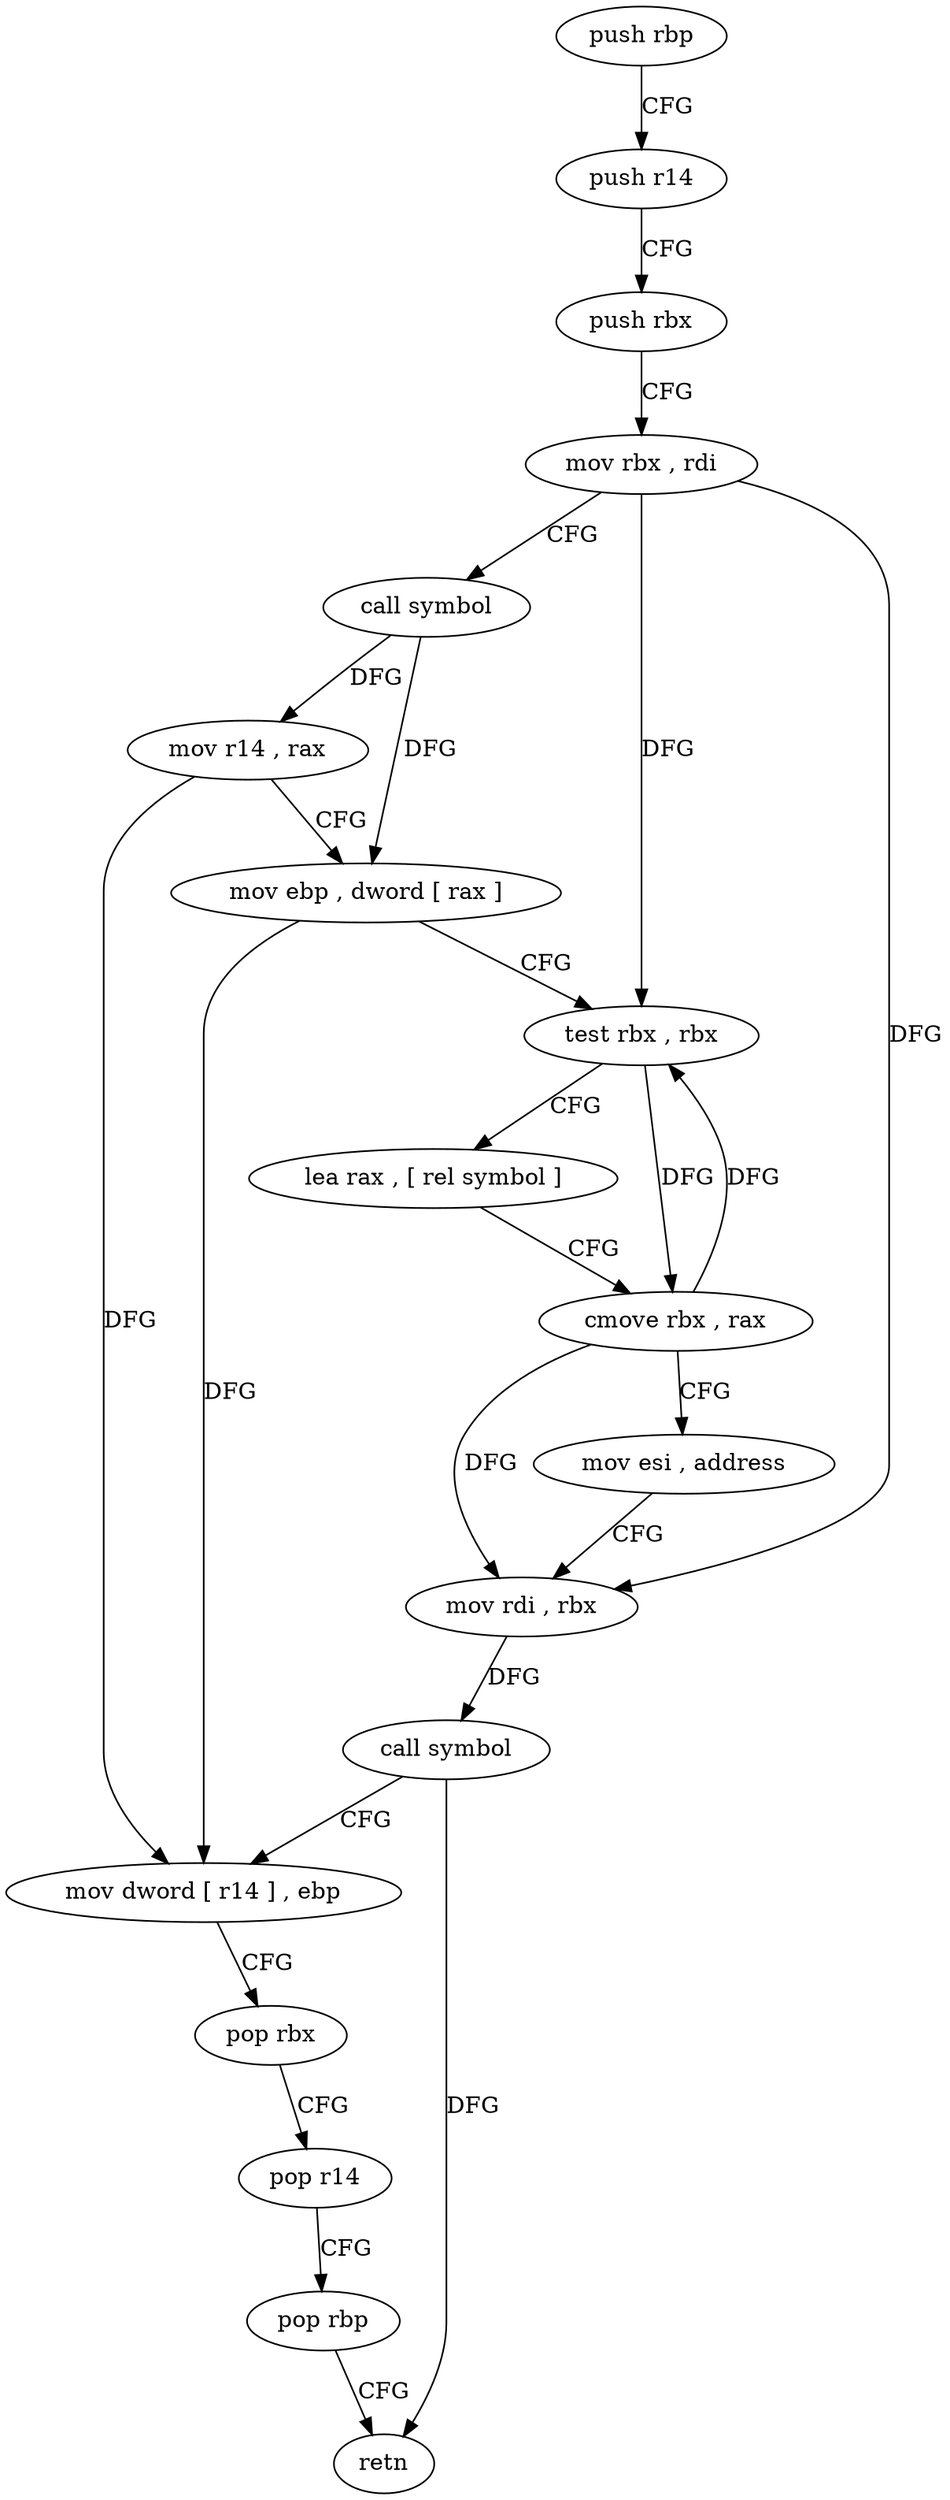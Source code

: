 digraph "func" {
"4222400" [label = "push rbp" ]
"4222401" [label = "push r14" ]
"4222403" [label = "push rbx" ]
"4222404" [label = "mov rbx , rdi" ]
"4222407" [label = "call symbol" ]
"4222412" [label = "mov r14 , rax" ]
"4222415" [label = "mov ebp , dword [ rax ]" ]
"4222417" [label = "test rbx , rbx" ]
"4222420" [label = "lea rax , [ rel symbol ]" ]
"4222427" [label = "cmove rbx , rax" ]
"4222431" [label = "mov esi , address" ]
"4222436" [label = "mov rdi , rbx" ]
"4222439" [label = "call symbol" ]
"4222444" [label = "mov dword [ r14 ] , ebp" ]
"4222447" [label = "pop rbx" ]
"4222448" [label = "pop r14" ]
"4222450" [label = "pop rbp" ]
"4222451" [label = "retn" ]
"4222400" -> "4222401" [ label = "CFG" ]
"4222401" -> "4222403" [ label = "CFG" ]
"4222403" -> "4222404" [ label = "CFG" ]
"4222404" -> "4222407" [ label = "CFG" ]
"4222404" -> "4222417" [ label = "DFG" ]
"4222404" -> "4222436" [ label = "DFG" ]
"4222407" -> "4222412" [ label = "DFG" ]
"4222407" -> "4222415" [ label = "DFG" ]
"4222412" -> "4222415" [ label = "CFG" ]
"4222412" -> "4222444" [ label = "DFG" ]
"4222415" -> "4222417" [ label = "CFG" ]
"4222415" -> "4222444" [ label = "DFG" ]
"4222417" -> "4222420" [ label = "CFG" ]
"4222417" -> "4222427" [ label = "DFG" ]
"4222420" -> "4222427" [ label = "CFG" ]
"4222427" -> "4222431" [ label = "CFG" ]
"4222427" -> "4222417" [ label = "DFG" ]
"4222427" -> "4222436" [ label = "DFG" ]
"4222431" -> "4222436" [ label = "CFG" ]
"4222436" -> "4222439" [ label = "DFG" ]
"4222439" -> "4222444" [ label = "CFG" ]
"4222439" -> "4222451" [ label = "DFG" ]
"4222444" -> "4222447" [ label = "CFG" ]
"4222447" -> "4222448" [ label = "CFG" ]
"4222448" -> "4222450" [ label = "CFG" ]
"4222450" -> "4222451" [ label = "CFG" ]
}
